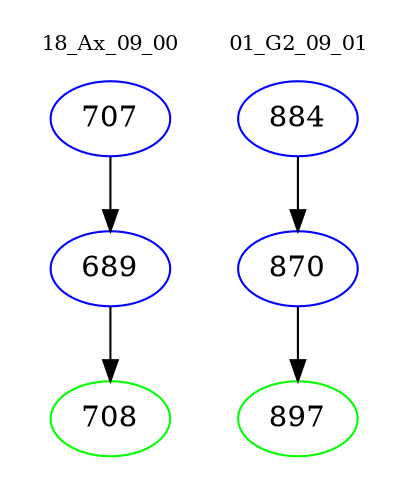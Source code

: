 digraph{
subgraph cluster_0 {
color = white
label = "18_Ax_09_00";
fontsize=10;
T0_707 [label="707", color="blue"]
T0_707 -> T0_689 [color="black"]
T0_689 [label="689", color="blue"]
T0_689 -> T0_708 [color="black"]
T0_708 [label="708", color="green"]
}
subgraph cluster_1 {
color = white
label = "01_G2_09_01";
fontsize=10;
T1_884 [label="884", color="blue"]
T1_884 -> T1_870 [color="black"]
T1_870 [label="870", color="blue"]
T1_870 -> T1_897 [color="black"]
T1_897 [label="897", color="green"]
}
}
